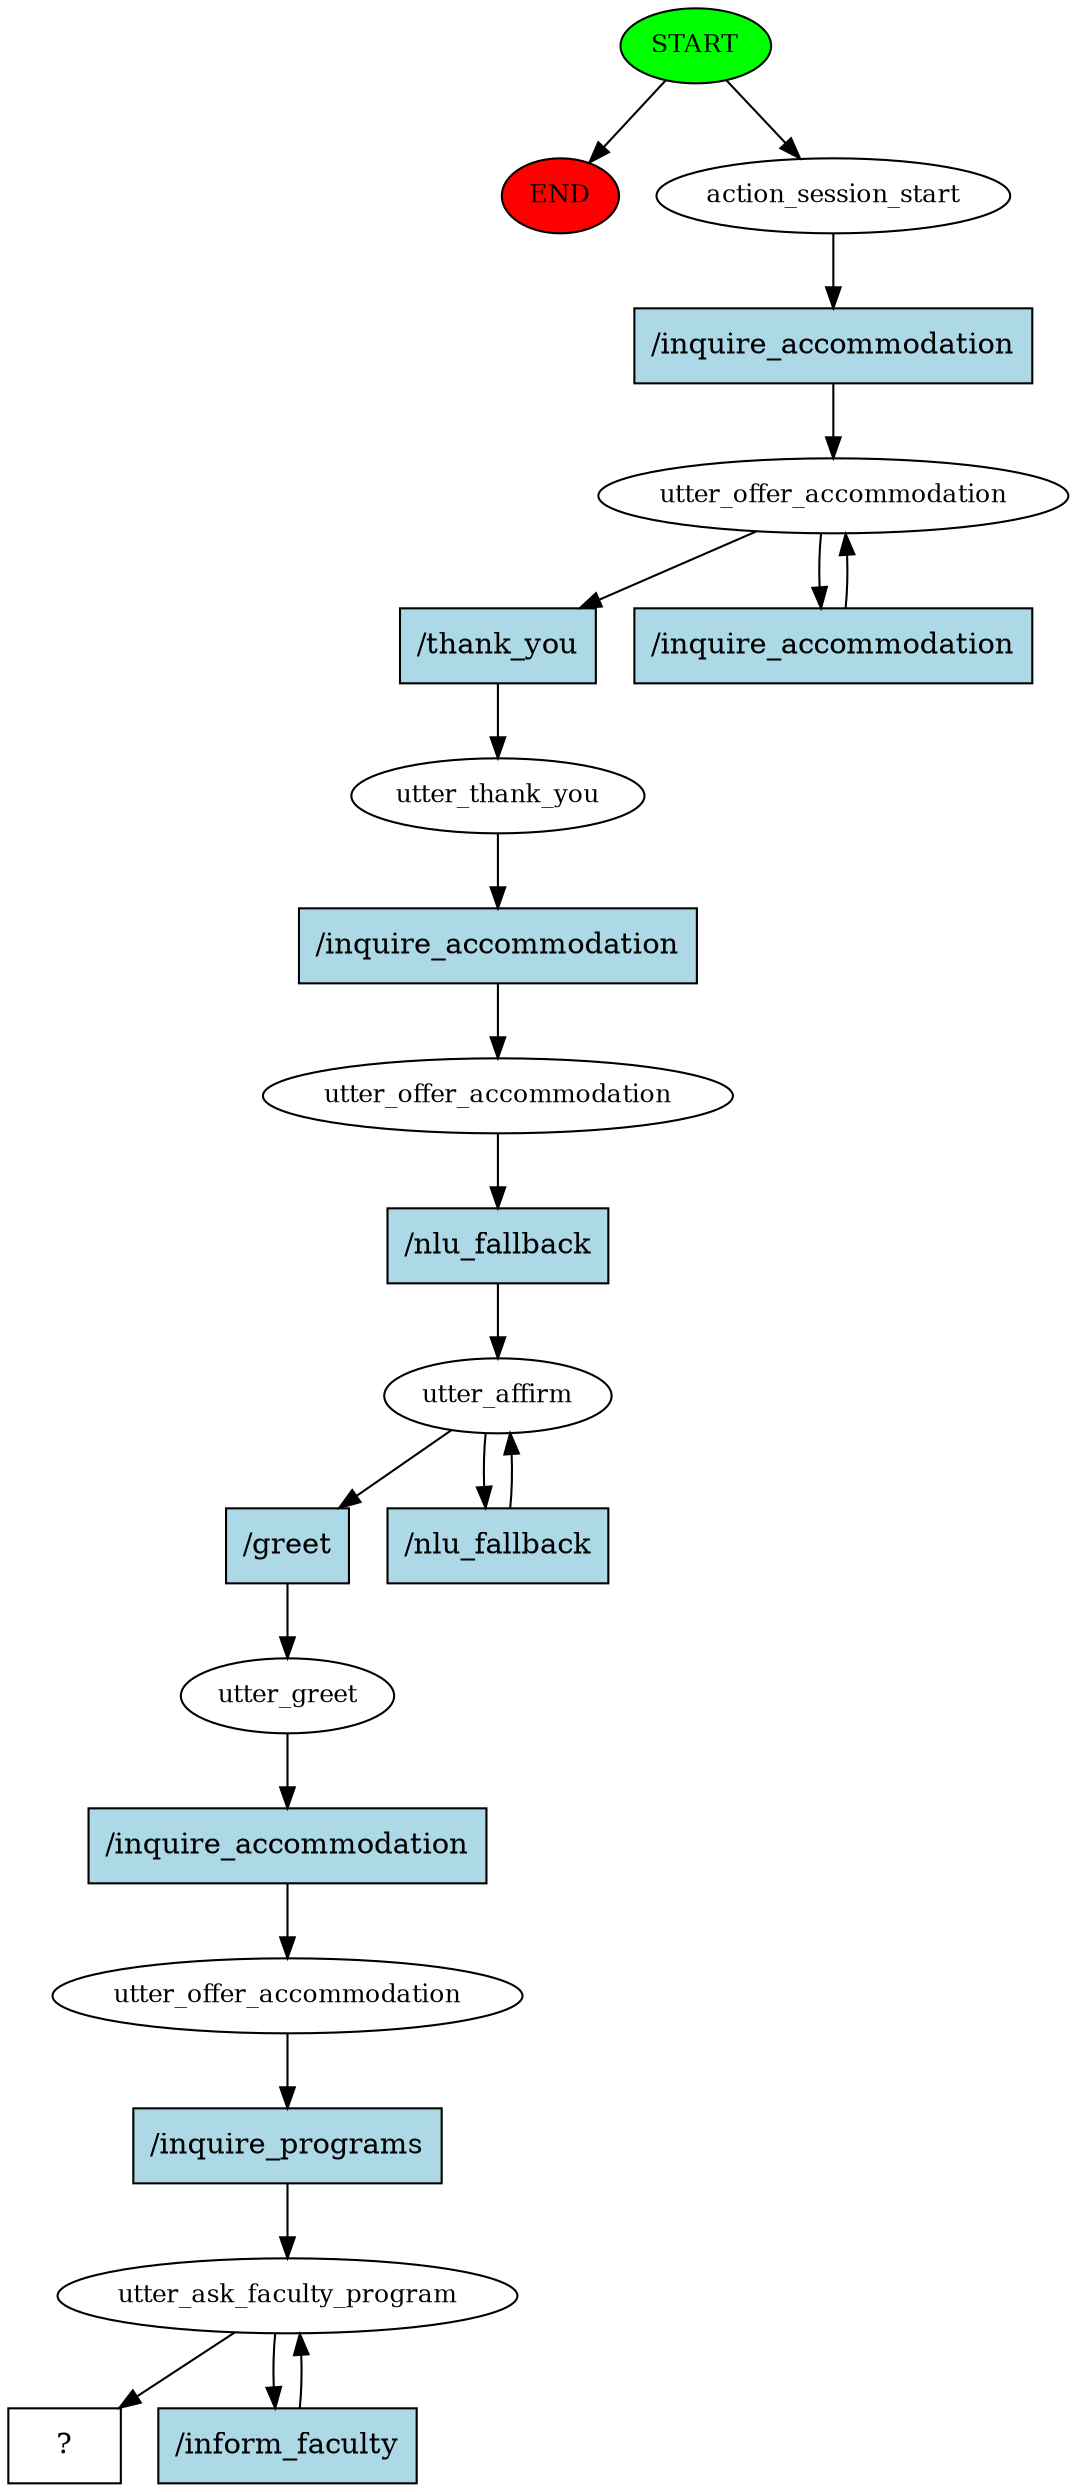 digraph  {
0 [class="start active", fillcolor=green, fontsize=12, label=START, style=filled];
"-1" [class=end, fillcolor=red, fontsize=12, label=END, style=filled];
1 [class=active, fontsize=12, label=action_session_start];
2 [class=active, fontsize=12, label=utter_offer_accommodation];
4 [class=active, fontsize=12, label=utter_thank_you];
5 [class=active, fontsize=12, label=utter_offer_accommodation];
6 [class=active, fontsize=12, label=utter_affirm];
8 [class=active, fontsize=12, label=utter_greet];
9 [class=active, fontsize=12, label=utter_offer_accommodation];
10 [class=active, fontsize=12, label=utter_ask_faculty_program];
13 [class="intent dashed active", label="  ?  ", shape=rect];
14 [class="intent active", fillcolor=lightblue, label="/inquire_accommodation", shape=rect, style=filled];
15 [class="intent active", fillcolor=lightblue, label="/thank_you", shape=rect, style=filled];
16 [class="intent active", fillcolor=lightblue, label="/inquire_accommodation", shape=rect, style=filled];
17 [class="intent active", fillcolor=lightblue, label="/inquire_accommodation", shape=rect, style=filled];
18 [class="intent active", fillcolor=lightblue, label="/nlu_fallback", shape=rect, style=filled];
19 [class="intent active", fillcolor=lightblue, label="/greet", shape=rect, style=filled];
20 [class="intent active", fillcolor=lightblue, label="/nlu_fallback", shape=rect, style=filled];
21 [class="intent active", fillcolor=lightblue, label="/inquire_accommodation", shape=rect, style=filled];
22 [class="intent active", fillcolor=lightblue, label="/inquire_programs", shape=rect, style=filled];
23 [class="intent active", fillcolor=lightblue, label="/inform_faculty", shape=rect, style=filled];
0 -> "-1"  [class="", key=NONE, label=""];
0 -> 1  [class=active, key=NONE, label=""];
1 -> 14  [class=active, key=0];
2 -> 15  [class=active, key=0];
2 -> 16  [class=active, key=0];
4 -> 17  [class=active, key=0];
5 -> 18  [class=active, key=0];
6 -> 19  [class=active, key=0];
6 -> 20  [class=active, key=0];
8 -> 21  [class=active, key=0];
9 -> 22  [class=active, key=0];
10 -> 13  [class=active, key=NONE, label=""];
10 -> 23  [class=active, key=0];
14 -> 2  [class=active, key=0];
15 -> 4  [class=active, key=0];
16 -> 2  [class=active, key=0];
17 -> 5  [class=active, key=0];
18 -> 6  [class=active, key=0];
19 -> 8  [class=active, key=0];
20 -> 6  [class=active, key=0];
21 -> 9  [class=active, key=0];
22 -> 10  [class=active, key=0];
23 -> 10  [class=active, key=0];
}
